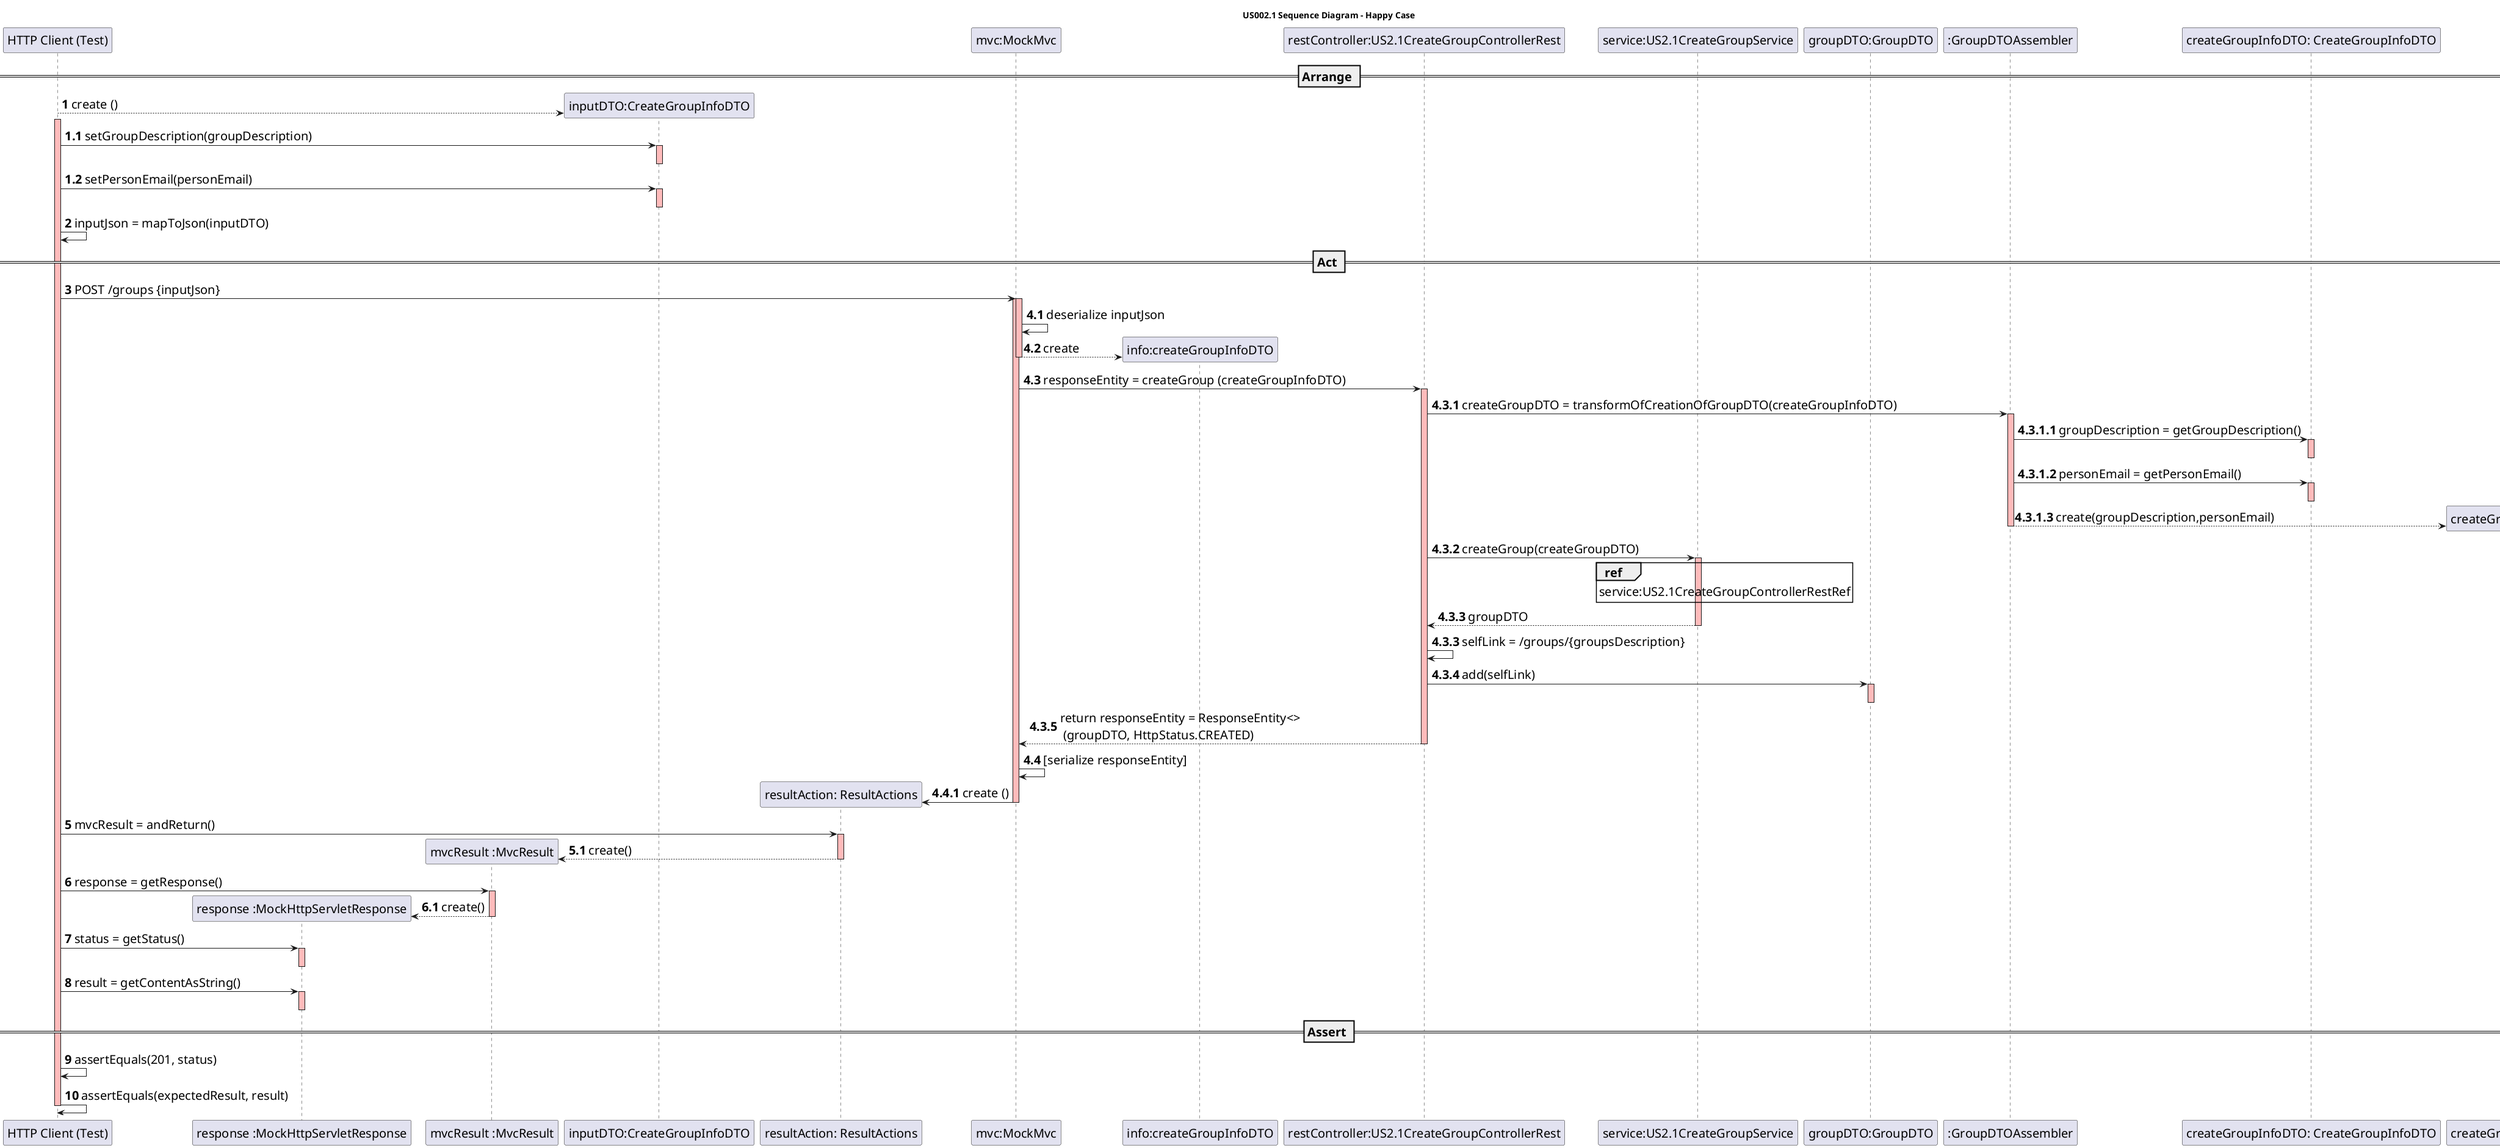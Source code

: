 @startuml

skinparam DefaultFontSize 20

title <b>US002.1 Sequence Diagram - Happy Case</b>

participant "HTTP Client (Test)"
participant "response :MockHttpServletResponse"
participant "mvcResult :MvcResult"
participant "inputDTO:CreateGroupInfoDTO"
participant "resultAction: ResultActions"
participant "mvc:MockMvc"
participant "info:createGroupInfoDTO"
participant "restController:US2.1CreateGroupControllerRest"
participant "service:US2.1CreateGroupService"
participant "groupDTO:GroupDTO"
participant ":GroupDTOAssembler"

== Arrange ==

autonumber
create "inputDTO:CreateGroupInfoDTO"
"HTTP Client (Test)" --> "inputDTO:CreateGroupInfoDTO": create ()
activate "HTTP Client (Test)" #FFBBBB

autonumber 1.1
"HTTP Client (Test)" -> "inputDTO:CreateGroupInfoDTO": setGroupDescription(groupDescription)
activate "inputDTO:CreateGroupInfoDTO" #FFBBBB
deactivate "inputDTO:CreateGroupInfoDTO"

"HTTP Client (Test)" -> "inputDTO:CreateGroupInfoDTO": setPersonEmail(personEmail)
activate "inputDTO:CreateGroupInfoDTO" #FFBBBB
deactivate "inputDTO:CreateGroupInfoDTO"

autonumber 2
"HTTP Client (Test)" -> "HTTP Client (Test)": inputJson = mapToJson(inputDTO)

== Act ==

"HTTP Client (Test)" -> "mvc:MockMvc" :POST /groups {inputJson}
activate "mvc:MockMvc"  #FFBBBB


autonumber 4.1

activate "mvc:MockMvc" #FFBBBB
"mvc:MockMvc" -> "mvc:MockMvc" : deserialize inputJson

autonumber 4.2
create "info:createGroupInfoDTO"
"mvc:MockMvc" --> "info:createGroupInfoDTO" : create
deactivate "mvc:MockMvc"

autonumber 4.3
"mvc:MockMvc" -> "restController:US2.1CreateGroupControllerRest" : responseEntity = createGroup (createGroupInfoDTO)

autonumber 4.3.1
activate "restController:US2.1CreateGroupControllerRest" #FFBBBB
"restController:US2.1CreateGroupControllerRest" -> ":GroupDTOAssembler": createGroupDTO = transformOfCreationOfGroupDTO(createGroupInfoDTO)

autonumber 4.3.1.1

activate ":GroupDTOAssembler" #FFBBBB

":GroupDTOAssembler" -> "createGroupInfoDTO: CreateGroupInfoDTO": groupDescription = getGroupDescription()

activate "createGroupInfoDTO: CreateGroupInfoDTO" #FFBBBB
deactivate "createGroupInfoDTO: CreateGroupInfoDTO" #FFBBBB

":GroupDTOAssembler" -> "createGroupInfoDTO: CreateGroupInfoDTO": personEmail = getPersonEmail()
activate "createGroupInfoDTO: CreateGroupInfoDTO" #FFBBBB
deactivate "createGroupInfoDTO: CreateGroupInfoDTO" #FFBBBB

create "createGroupDTO:CreateGroupDTO"
":GroupDTOAssembler" --> "createGroupDTO:CreateGroupDTO": create(groupDescription,personEmail)
deactivate ":GroupDTOAssembler"

autonumber 4.3.2
"restController:US2.1CreateGroupControllerRest" -> "service:US2.1CreateGroupService" : createGroup(createGroupDTO)

ref over "service:US2.1CreateGroupService": service:US2.1CreateGroupControllerRestRef

activate "service:US2.1CreateGroupService" #FFBBBB

"service:US2.1CreateGroupService" --> "restController:US2.1CreateGroupControllerRest" : groupDTO
deactivate "service:US2.1CreateGroupService"

autonumber 4.3.3
"restController:US2.1CreateGroupControllerRest"->"restController:US2.1CreateGroupControllerRest": selfLink = /groups/{groupsDescription}

autonumber 4.3.4
"restController:US2.1CreateGroupControllerRest"-> "groupDTO:GroupDTO": add(selfLink)
activate "groupDTO:GroupDTO" #FFBBBB
deactivate "groupDTO:GroupDTO"

autonumber 4.3.5
"restController:US2.1CreateGroupControllerRest" --> "mvc:MockMvc" : return responseEntity = ResponseEntity<>\n (groupDTO, HttpStatus.CREATED)
deactivate "restController:US2.1CreateGroupControllerRest"

autonumber 4.4
"mvc:MockMvc" -> "mvc:MockMvc" : [serialize responseEntity]

autonumber 4.4.1
create "resultAction: ResultActions"

"mvc:MockMvc" -> "resultAction: ResultActions" : create ()
deactivate "mvc:MockMvc"

autonumber 5

"HTTP Client (Test)" -> "resultAction: ResultActions" : mvcResult = andReturn()
activate "resultAction: ResultActions" #FFBBBB

create "mvcResult :MvcResult"
autonumber 5.1
"resultAction: ResultActions" --> "mvcResult :MvcResult" : create()
deactivate "resultAction: ResultActions"

autonumber 6
"HTTP Client (Test)" -> "mvcResult :MvcResult" : response = getResponse()

autonumber 6.1

create "response :MockHttpServletResponse"
activate "mvcResult :MvcResult" #FFBBBB
"mvcResult :MvcResult" --> "response :MockHttpServletResponse" : create()
deactivate "mvcResult :MvcResult"

autonumber 7
"HTTP Client (Test)" -> "response :MockHttpServletResponse" : status = getStatus()
activate "response :MockHttpServletResponse" #FFBBBB
deactivate "response :MockHttpServletResponse"

"HTTP Client (Test)" -> "response :MockHttpServletResponse" : result = getContentAsString()
activate "response :MockHttpServletResponse" #FFBBBB
deactivate "response :MockHttpServletResponse"
== Assert ==

"HTTP Client (Test)" -> "HTTP Client (Test)" : assertEquals(201, status)
"HTTP Client (Test)" -> "HTTP Client (Test)" : assertEquals(expectedResult, result)
deactivate "HTTP Client (Test)"

@enduml

